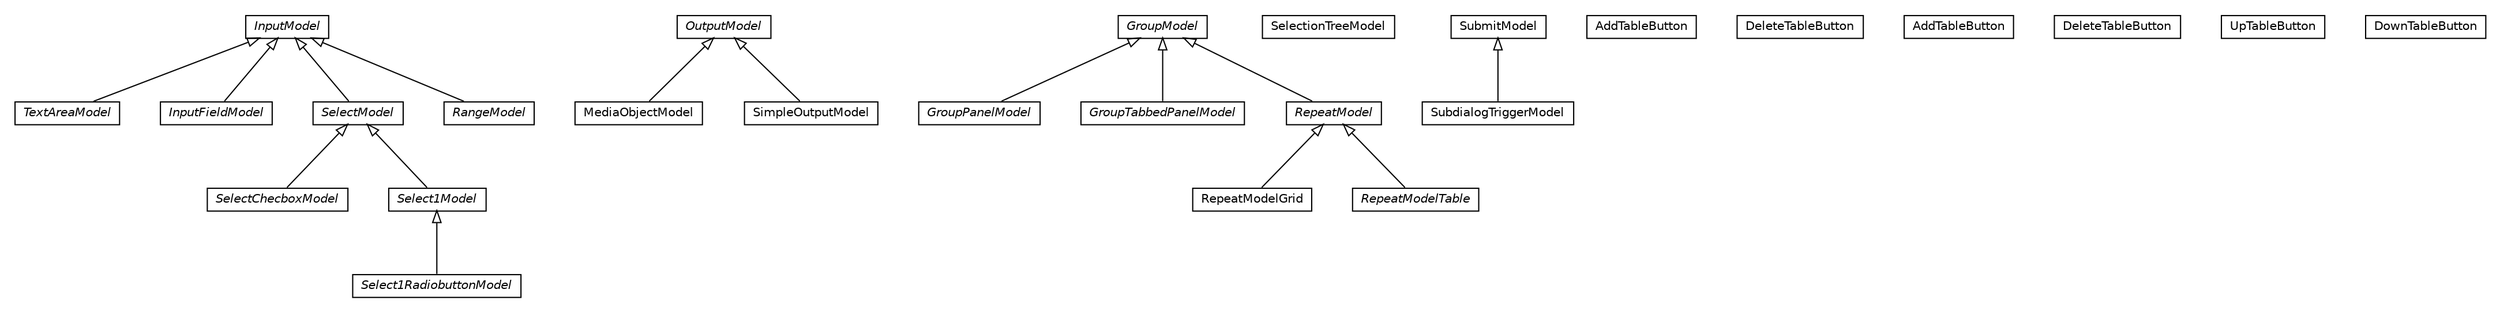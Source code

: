 #!/usr/local/bin/dot
#
# Class diagram 
# Generated by UMLGraph version R5_6-24-gf6e263 (http://www.umlgraph.org/)
#

digraph G {
	edge [fontname="Helvetica",fontsize=10,labelfontname="Helvetica",labelfontsize=10];
	node [fontname="Helvetica",fontsize=10,shape=plaintext];
	nodesep=0.25;
	ranksep=0.5;
	// org.universAAL.ui.handler.gui.swing.model.FormControl.TextAreaModel
	c1086154 [label=<<table title="org.universAAL.ui.handler.gui.swing.model.FormControl.TextAreaModel" border="0" cellborder="1" cellspacing="0" cellpadding="2" port="p" href="./TextAreaModel.html">
		<tr><td><table border="0" cellspacing="0" cellpadding="1">
<tr><td align="center" balign="center"><font face="Helvetica-Oblique"> TextAreaModel </font></td></tr>
		</table></td></tr>
		</table>>, URL="./TextAreaModel.html", fontname="Helvetica", fontcolor="black", fontsize=10.0];
	// org.universAAL.ui.handler.gui.swing.model.FormControl.InputFieldModel
	c1086155 [label=<<table title="org.universAAL.ui.handler.gui.swing.model.FormControl.InputFieldModel" border="0" cellborder="1" cellspacing="0" cellpadding="2" port="p" href="./InputFieldModel.html">
		<tr><td><table border="0" cellspacing="0" cellpadding="1">
<tr><td align="center" balign="center"><font face="Helvetica-Oblique"> InputFieldModel </font></td></tr>
		</table></td></tr>
		</table>>, URL="./InputFieldModel.html", fontname="Helvetica", fontcolor="black", fontsize=10.0];
	// org.universAAL.ui.handler.gui.swing.model.FormControl.SelectChecboxModel
	c1086156 [label=<<table title="org.universAAL.ui.handler.gui.swing.model.FormControl.SelectChecboxModel" border="0" cellborder="1" cellspacing="0" cellpadding="2" port="p" href="./SelectChecboxModel.html">
		<tr><td><table border="0" cellspacing="0" cellpadding="1">
<tr><td align="center" balign="center"><font face="Helvetica-Oblique"> SelectChecboxModel </font></td></tr>
		</table></td></tr>
		</table>>, URL="./SelectChecboxModel.html", fontname="Helvetica", fontcolor="black", fontsize=10.0];
	// org.universAAL.ui.handler.gui.swing.model.FormControl.MediaObjectModel
	c1086157 [label=<<table title="org.universAAL.ui.handler.gui.swing.model.FormControl.MediaObjectModel" border="0" cellborder="1" cellspacing="0" cellpadding="2" port="p" href="./MediaObjectModel.html">
		<tr><td><table border="0" cellspacing="0" cellpadding="1">
<tr><td align="center" balign="center"> MediaObjectModel </td></tr>
		</table></td></tr>
		</table>>, URL="./MediaObjectModel.html", fontname="Helvetica", fontcolor="black", fontsize=10.0];
	// org.universAAL.ui.handler.gui.swing.model.FormControl.GroupPanelModel
	c1086158 [label=<<table title="org.universAAL.ui.handler.gui.swing.model.FormControl.GroupPanelModel" border="0" cellborder="1" cellspacing="0" cellpadding="2" port="p" href="./GroupPanelModel.html">
		<tr><td><table border="0" cellspacing="0" cellpadding="1">
<tr><td align="center" balign="center"><font face="Helvetica-Oblique"> GroupPanelModel </font></td></tr>
		</table></td></tr>
		</table>>, URL="./GroupPanelModel.html", fontname="Helvetica", fontcolor="black", fontsize=10.0];
	// org.universAAL.ui.handler.gui.swing.model.FormControl.SelectModel
	c1086159 [label=<<table title="org.universAAL.ui.handler.gui.swing.model.FormControl.SelectModel" border="0" cellborder="1" cellspacing="0" cellpadding="2" port="p" href="./SelectModel.html">
		<tr><td><table border="0" cellspacing="0" cellpadding="1">
<tr><td align="center" balign="center"><font face="Helvetica-Oblique"> SelectModel </font></td></tr>
		</table></td></tr>
		</table>>, URL="./SelectModel.html", fontname="Helvetica", fontcolor="black", fontsize=10.0];
	// org.universAAL.ui.handler.gui.swing.model.FormControl.SelectModel.SelectionTreeModel
	c1086160 [label=<<table title="org.universAAL.ui.handler.gui.swing.model.FormControl.SelectModel.SelectionTreeModel" border="0" cellborder="1" cellspacing="0" cellpadding="2" port="p" href="./SelectModel.SelectionTreeModel.html">
		<tr><td><table border="0" cellspacing="0" cellpadding="1">
<tr><td align="center" balign="center"> SelectionTreeModel </td></tr>
		</table></td></tr>
		</table>>, URL="./SelectModel.SelectionTreeModel.html", fontname="Helvetica", fontcolor="black", fontsize=10.0];
	// org.universAAL.ui.handler.gui.swing.model.FormControl.Select1Model
	c1086161 [label=<<table title="org.universAAL.ui.handler.gui.swing.model.FormControl.Select1Model" border="0" cellborder="1" cellspacing="0" cellpadding="2" port="p" href="./Select1Model.html">
		<tr><td><table border="0" cellspacing="0" cellpadding="1">
<tr><td align="center" balign="center"><font face="Helvetica-Oblique"> Select1Model </font></td></tr>
		</table></td></tr>
		</table>>, URL="./Select1Model.html", fontname="Helvetica", fontcolor="black", fontsize=10.0];
	// org.universAAL.ui.handler.gui.swing.model.FormControl.Select1RadiobuttonModel
	c1086162 [label=<<table title="org.universAAL.ui.handler.gui.swing.model.FormControl.Select1RadiobuttonModel" border="0" cellborder="1" cellspacing="0" cellpadding="2" port="p" href="./Select1RadiobuttonModel.html">
		<tr><td><table border="0" cellspacing="0" cellpadding="1">
<tr><td align="center" balign="center"><font face="Helvetica-Oblique"> Select1RadiobuttonModel </font></td></tr>
		</table></td></tr>
		</table>>, URL="./Select1RadiobuttonModel.html", fontname="Helvetica", fontcolor="black", fontsize=10.0];
	// org.universAAL.ui.handler.gui.swing.model.FormControl.SubmitModel
	c1086163 [label=<<table title="org.universAAL.ui.handler.gui.swing.model.FormControl.SubmitModel" border="0" cellborder="1" cellspacing="0" cellpadding="2" port="p" href="./SubmitModel.html">
		<tr><td><table border="0" cellspacing="0" cellpadding="1">
<tr><td align="center" balign="center"> SubmitModel </td></tr>
		</table></td></tr>
		</table>>, URL="./SubmitModel.html", fontname="Helvetica", fontcolor="black", fontsize=10.0];
	// org.universAAL.ui.handler.gui.swing.model.FormControl.SubdialogTriggerModel
	c1086164 [label=<<table title="org.universAAL.ui.handler.gui.swing.model.FormControl.SubdialogTriggerModel" border="0" cellborder="1" cellspacing="0" cellpadding="2" port="p" href="./SubdialogTriggerModel.html">
		<tr><td><table border="0" cellspacing="0" cellpadding="1">
<tr><td align="center" balign="center"> SubdialogTriggerModel </td></tr>
		</table></td></tr>
		</table>>, URL="./SubdialogTriggerModel.html", fontname="Helvetica", fontcolor="black", fontsize=10.0];
	// org.universAAL.ui.handler.gui.swing.model.FormControl.GroupTabbedPanelModel
	c1086165 [label=<<table title="org.universAAL.ui.handler.gui.swing.model.FormControl.GroupTabbedPanelModel" border="0" cellborder="1" cellspacing="0" cellpadding="2" port="p" href="./GroupTabbedPanelModel.html">
		<tr><td><table border="0" cellspacing="0" cellpadding="1">
<tr><td align="center" balign="center"><font face="Helvetica-Oblique"> GroupTabbedPanelModel </font></td></tr>
		</table></td></tr>
		</table>>, URL="./GroupTabbedPanelModel.html", fontname="Helvetica", fontcolor="black", fontsize=10.0];
	// org.universAAL.ui.handler.gui.swing.model.FormControl.OutputModel
	c1086166 [label=<<table title="org.universAAL.ui.handler.gui.swing.model.FormControl.OutputModel" border="0" cellborder="1" cellspacing="0" cellpadding="2" port="p" href="./OutputModel.html">
		<tr><td><table border="0" cellspacing="0" cellpadding="1">
<tr><td align="center" balign="center"><font face="Helvetica-Oblique"> OutputModel </font></td></tr>
		</table></td></tr>
		</table>>, URL="./OutputModel.html", fontname="Helvetica", fontcolor="black", fontsize=10.0];
	// org.universAAL.ui.handler.gui.swing.model.FormControl.SimpleOutputModel
	c1086167 [label=<<table title="org.universAAL.ui.handler.gui.swing.model.FormControl.SimpleOutputModel" border="0" cellborder="1" cellspacing="0" cellpadding="2" port="p" href="./SimpleOutputModel.html">
		<tr><td><table border="0" cellspacing="0" cellpadding="1">
<tr><td align="center" balign="center"> SimpleOutputModel </td></tr>
		</table></td></tr>
		</table>>, URL="./SimpleOutputModel.html", fontname="Helvetica", fontcolor="black", fontsize=10.0];
	// org.universAAL.ui.handler.gui.swing.model.FormControl.InputModel
	c1086168 [label=<<table title="org.universAAL.ui.handler.gui.swing.model.FormControl.InputModel" border="0" cellborder="1" cellspacing="0" cellpadding="2" port="p" href="./InputModel.html">
		<tr><td><table border="0" cellspacing="0" cellpadding="1">
<tr><td align="center" balign="center"><font face="Helvetica-Oblique"> InputModel </font></td></tr>
		</table></td></tr>
		</table>>, URL="./InputModel.html", fontname="Helvetica", fontcolor="black", fontsize=10.0];
	// org.universAAL.ui.handler.gui.swing.model.FormControl.RangeModel
	c1086169 [label=<<table title="org.universAAL.ui.handler.gui.swing.model.FormControl.RangeModel" border="0" cellborder="1" cellspacing="0" cellpadding="2" port="p" href="./RangeModel.html">
		<tr><td><table border="0" cellspacing="0" cellpadding="1">
<tr><td align="center" balign="center"><font face="Helvetica-Oblique"> RangeModel </font></td></tr>
		</table></td></tr>
		</table>>, URL="./RangeModel.html", fontname="Helvetica", fontcolor="black", fontsize=10.0];
	// org.universAAL.ui.handler.gui.swing.model.FormControl.RepeatModelGrid
	c1086170 [label=<<table title="org.universAAL.ui.handler.gui.swing.model.FormControl.RepeatModelGrid" border="0" cellborder="1" cellspacing="0" cellpadding="2" port="p" href="./RepeatModelGrid.html">
		<tr><td><table border="0" cellspacing="0" cellpadding="1">
<tr><td align="center" balign="center"> RepeatModelGrid </td></tr>
		</table></td></tr>
		</table>>, URL="./RepeatModelGrid.html", fontname="Helvetica", fontcolor="black", fontsize=10.0];
	// org.universAAL.ui.handler.gui.swing.model.FormControl.RepeatModelGrid.AddTableButton
	c1086171 [label=<<table title="org.universAAL.ui.handler.gui.swing.model.FormControl.RepeatModelGrid.AddTableButton" border="0" cellborder="1" cellspacing="0" cellpadding="2" port="p" href="./RepeatModelGrid.AddTableButton.html">
		<tr><td><table border="0" cellspacing="0" cellpadding="1">
<tr><td align="center" balign="center"> AddTableButton </td></tr>
		</table></td></tr>
		</table>>, URL="./RepeatModelGrid.AddTableButton.html", fontname="Helvetica", fontcolor="black", fontsize=10.0];
	// org.universAAL.ui.handler.gui.swing.model.FormControl.RepeatModelGrid.DeleteTableButton
	c1086172 [label=<<table title="org.universAAL.ui.handler.gui.swing.model.FormControl.RepeatModelGrid.DeleteTableButton" border="0" cellborder="1" cellspacing="0" cellpadding="2" port="p" href="./RepeatModelGrid.DeleteTableButton.html">
		<tr><td><table border="0" cellspacing="0" cellpadding="1">
<tr><td align="center" balign="center"> DeleteTableButton </td></tr>
		</table></td></tr>
		</table>>, URL="./RepeatModelGrid.DeleteTableButton.html", fontname="Helvetica", fontcolor="black", fontsize=10.0];
	// org.universAAL.ui.handler.gui.swing.model.FormControl.GroupModel
	c1086173 [label=<<table title="org.universAAL.ui.handler.gui.swing.model.FormControl.GroupModel" border="0" cellborder="1" cellspacing="0" cellpadding="2" port="p" href="./GroupModel.html">
		<tr><td><table border="0" cellspacing="0" cellpadding="1">
<tr><td align="center" balign="center"><font face="Helvetica-Oblique"> GroupModel </font></td></tr>
		</table></td></tr>
		</table>>, URL="./GroupModel.html", fontname="Helvetica", fontcolor="black", fontsize=10.0];
	// org.universAAL.ui.handler.gui.swing.model.FormControl.RepeatModel
	c1086174 [label=<<table title="org.universAAL.ui.handler.gui.swing.model.FormControl.RepeatModel" border="0" cellborder="1" cellspacing="0" cellpadding="2" port="p" href="./RepeatModel.html">
		<tr><td><table border="0" cellspacing="0" cellpadding="1">
<tr><td align="center" balign="center"><font face="Helvetica-Oblique"> RepeatModel </font></td></tr>
		</table></td></tr>
		</table>>, URL="./RepeatModel.html", fontname="Helvetica", fontcolor="black", fontsize=10.0];
	// org.universAAL.ui.handler.gui.swing.model.FormControl.RepeatModelTable
	c1086175 [label=<<table title="org.universAAL.ui.handler.gui.swing.model.FormControl.RepeatModelTable" border="0" cellborder="1" cellspacing="0" cellpadding="2" port="p" href="./RepeatModelTable.html">
		<tr><td><table border="0" cellspacing="0" cellpadding="1">
<tr><td align="center" balign="center"><font face="Helvetica-Oblique"> RepeatModelTable </font></td></tr>
		</table></td></tr>
		</table>>, URL="./RepeatModelTable.html", fontname="Helvetica", fontcolor="black", fontsize=10.0];
	// org.universAAL.ui.handler.gui.swing.model.FormControl.RepeatModelTable.AddTableButton
	c1086176 [label=<<table title="org.universAAL.ui.handler.gui.swing.model.FormControl.RepeatModelTable.AddTableButton" border="0" cellborder="1" cellspacing="0" cellpadding="2" port="p" href="./RepeatModelTable.AddTableButton.html">
		<tr><td><table border="0" cellspacing="0" cellpadding="1">
<tr><td align="center" balign="center"> AddTableButton </td></tr>
		</table></td></tr>
		</table>>, URL="./RepeatModelTable.AddTableButton.html", fontname="Helvetica", fontcolor="black", fontsize=10.0];
	// org.universAAL.ui.handler.gui.swing.model.FormControl.RepeatModelTable.DeleteTableButton
	c1086177 [label=<<table title="org.universAAL.ui.handler.gui.swing.model.FormControl.RepeatModelTable.DeleteTableButton" border="0" cellborder="1" cellspacing="0" cellpadding="2" port="p" href="./RepeatModelTable.DeleteTableButton.html">
		<tr><td><table border="0" cellspacing="0" cellpadding="1">
<tr><td align="center" balign="center"> DeleteTableButton </td></tr>
		</table></td></tr>
		</table>>, URL="./RepeatModelTable.DeleteTableButton.html", fontname="Helvetica", fontcolor="black", fontsize=10.0];
	// org.universAAL.ui.handler.gui.swing.model.FormControl.RepeatModelTable.UpTableButton
	c1086178 [label=<<table title="org.universAAL.ui.handler.gui.swing.model.FormControl.RepeatModelTable.UpTableButton" border="0" cellborder="1" cellspacing="0" cellpadding="2" port="p" href="./RepeatModelTable.UpTableButton.html">
		<tr><td><table border="0" cellspacing="0" cellpadding="1">
<tr><td align="center" balign="center"> UpTableButton </td></tr>
		</table></td></tr>
		</table>>, URL="./RepeatModelTable.UpTableButton.html", fontname="Helvetica", fontcolor="black", fontsize=10.0];
	// org.universAAL.ui.handler.gui.swing.model.FormControl.RepeatModelTable.DownTableButton
	c1086179 [label=<<table title="org.universAAL.ui.handler.gui.swing.model.FormControl.RepeatModelTable.DownTableButton" border="0" cellborder="1" cellspacing="0" cellpadding="2" port="p" href="./RepeatModelTable.DownTableButton.html">
		<tr><td><table border="0" cellspacing="0" cellpadding="1">
<tr><td align="center" balign="center"> DownTableButton </td></tr>
		</table></td></tr>
		</table>>, URL="./RepeatModelTable.DownTableButton.html", fontname="Helvetica", fontcolor="black", fontsize=10.0];
	//org.universAAL.ui.handler.gui.swing.model.FormControl.TextAreaModel extends org.universAAL.ui.handler.gui.swing.model.FormControl.InputModel
	c1086168:p -> c1086154:p [dir=back,arrowtail=empty];
	//org.universAAL.ui.handler.gui.swing.model.FormControl.InputFieldModel extends org.universAAL.ui.handler.gui.swing.model.FormControl.InputModel
	c1086168:p -> c1086155:p [dir=back,arrowtail=empty];
	//org.universAAL.ui.handler.gui.swing.model.FormControl.SelectChecboxModel extends org.universAAL.ui.handler.gui.swing.model.FormControl.SelectModel
	c1086159:p -> c1086156:p [dir=back,arrowtail=empty];
	//org.universAAL.ui.handler.gui.swing.model.FormControl.MediaObjectModel extends org.universAAL.ui.handler.gui.swing.model.FormControl.OutputModel
	c1086166:p -> c1086157:p [dir=back,arrowtail=empty];
	//org.universAAL.ui.handler.gui.swing.model.FormControl.GroupPanelModel extends org.universAAL.ui.handler.gui.swing.model.FormControl.GroupModel
	c1086173:p -> c1086158:p [dir=back,arrowtail=empty];
	//org.universAAL.ui.handler.gui.swing.model.FormControl.SelectModel extends org.universAAL.ui.handler.gui.swing.model.FormControl.InputModel
	c1086168:p -> c1086159:p [dir=back,arrowtail=empty];
	//org.universAAL.ui.handler.gui.swing.model.FormControl.Select1Model extends org.universAAL.ui.handler.gui.swing.model.FormControl.SelectModel
	c1086159:p -> c1086161:p [dir=back,arrowtail=empty];
	//org.universAAL.ui.handler.gui.swing.model.FormControl.Select1RadiobuttonModel extends org.universAAL.ui.handler.gui.swing.model.FormControl.Select1Model
	c1086161:p -> c1086162:p [dir=back,arrowtail=empty];
	//org.universAAL.ui.handler.gui.swing.model.FormControl.SubdialogTriggerModel extends org.universAAL.ui.handler.gui.swing.model.FormControl.SubmitModel
	c1086163:p -> c1086164:p [dir=back,arrowtail=empty];
	//org.universAAL.ui.handler.gui.swing.model.FormControl.GroupTabbedPanelModel extends org.universAAL.ui.handler.gui.swing.model.FormControl.GroupModel
	c1086173:p -> c1086165:p [dir=back,arrowtail=empty];
	//org.universAAL.ui.handler.gui.swing.model.FormControl.SimpleOutputModel extends org.universAAL.ui.handler.gui.swing.model.FormControl.OutputModel
	c1086166:p -> c1086167:p [dir=back,arrowtail=empty];
	//org.universAAL.ui.handler.gui.swing.model.FormControl.RangeModel extends org.universAAL.ui.handler.gui.swing.model.FormControl.InputModel
	c1086168:p -> c1086169:p [dir=back,arrowtail=empty];
	//org.universAAL.ui.handler.gui.swing.model.FormControl.RepeatModelGrid extends org.universAAL.ui.handler.gui.swing.model.FormControl.RepeatModel
	c1086174:p -> c1086170:p [dir=back,arrowtail=empty];
	//org.universAAL.ui.handler.gui.swing.model.FormControl.RepeatModel extends org.universAAL.ui.handler.gui.swing.model.FormControl.GroupModel
	c1086173:p -> c1086174:p [dir=back,arrowtail=empty];
	//org.universAAL.ui.handler.gui.swing.model.FormControl.RepeatModelTable extends org.universAAL.ui.handler.gui.swing.model.FormControl.RepeatModel
	c1086174:p -> c1086175:p [dir=back,arrowtail=empty];
}

